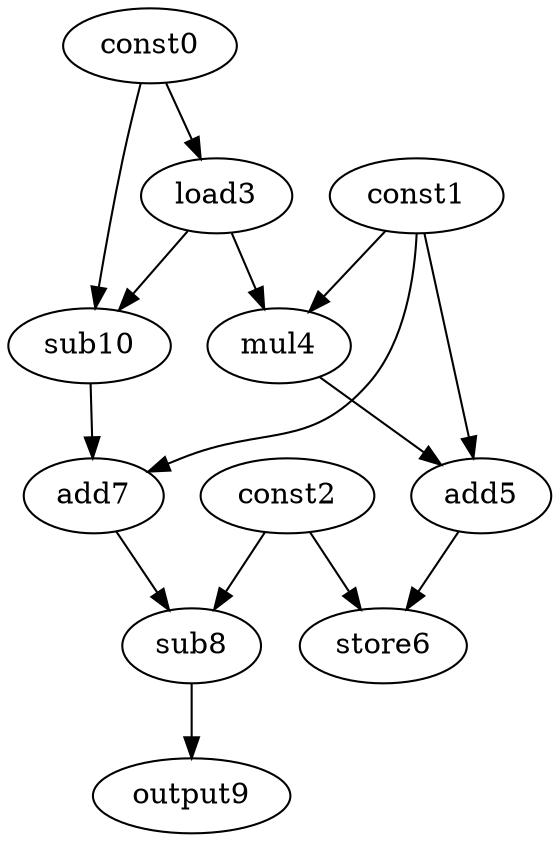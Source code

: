 digraph G { 
const0[opcode=const]; 
const1[opcode=const]; 
const2[opcode=const]; 
load3[opcode=load]; 
mul4[opcode=mul]; 
add5[opcode=add]; 
store6[opcode=store]; 
add7[opcode=add]; 
sub8[opcode=sub]; 
output9[opcode=output]; 
sub10[opcode=sub]; 
const0->load3[operand=0];
const1->mul4[operand=0];
load3->mul4[operand=1];
const0->sub10[operand=0];
load3->sub10[operand=1];
const1->add5[operand=0];
mul4->add5[operand=1];
const1->add7[operand=0];
sub10->add7[operand=1];
const2->store6[operand=0];
add5->store6[operand=1];
add7->sub8[operand=0];
const2->sub8[operand=1];
sub8->output9[operand=0];
}
